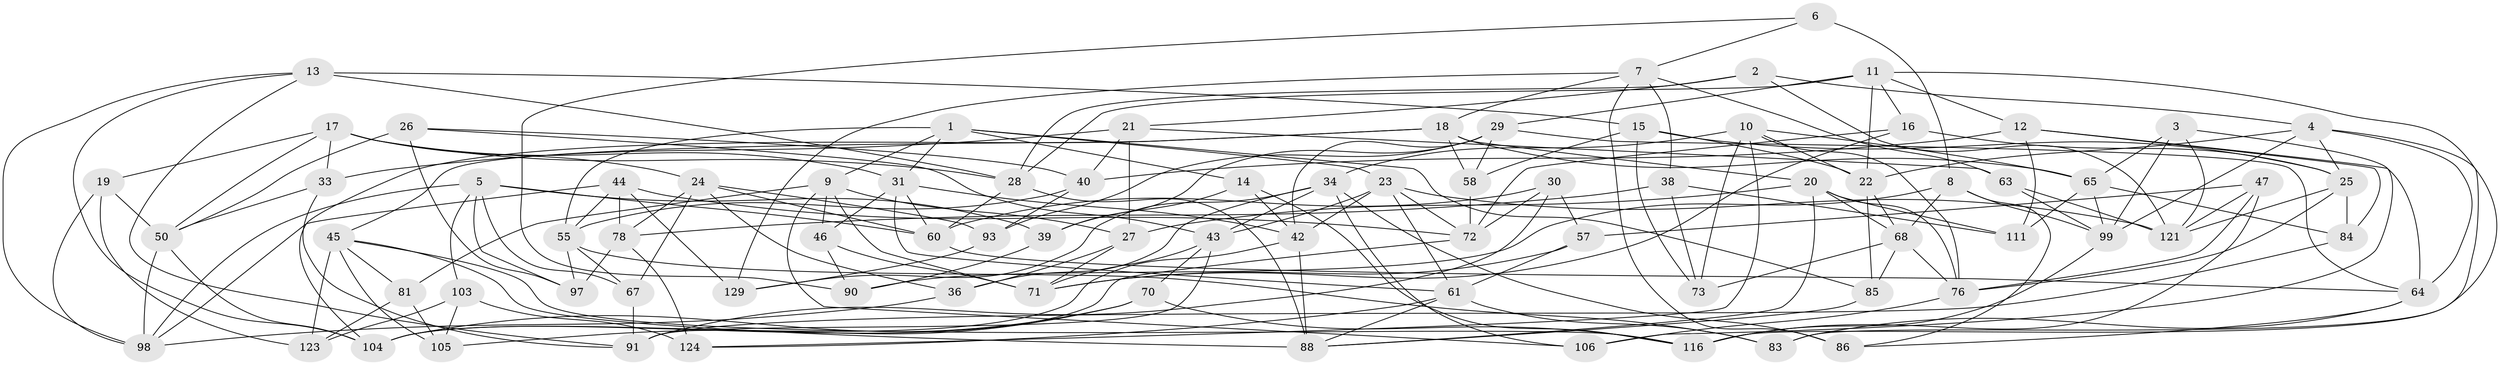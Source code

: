 // original degree distribution, {4: 1.0}
// Generated by graph-tools (version 1.1) at 2025/42/03/06/25 10:42:24]
// undirected, 82 vertices, 206 edges
graph export_dot {
graph [start="1"]
  node [color=gray90,style=filled];
  1 [super="+69"];
  2;
  3;
  4 [super="+87"];
  5 [super="+102"];
  6;
  7 [super="+54"];
  8 [super="+56"];
  9 [super="+49"];
  10 [super="+82"];
  11 [super="+109"];
  12 [super="+77"];
  13 [super="+100"];
  14;
  15 [super="+37"];
  16;
  17 [super="+122"];
  18 [super="+80"];
  19;
  20 [super="+51"];
  21 [super="+41"];
  22 [super="+35"];
  23 [super="+108"];
  24 [super="+48"];
  25 [super="+59"];
  26;
  27 [super="+66"];
  28 [super="+79"];
  29 [super="+32"];
  30;
  31 [super="+52"];
  33;
  34 [super="+53"];
  36;
  38;
  39;
  40 [super="+113"];
  42 [super="+74"];
  43 [super="+128"];
  44 [super="+75"];
  45 [super="+62"];
  46;
  47;
  50 [super="+115"];
  55 [super="+118"];
  57;
  58;
  60 [super="+96"];
  61 [super="+89"];
  63;
  64 [super="+126"];
  65 [super="+119"];
  67;
  68 [super="+101"];
  70;
  71 [super="+92"];
  72 [super="+117"];
  73;
  76 [super="+110"];
  78 [super="+95"];
  81;
  83;
  84;
  85;
  86;
  88 [super="+112"];
  90;
  91 [super="+94"];
  93;
  97;
  98 [super="+114"];
  99 [super="+107"];
  103;
  104 [super="+120"];
  105;
  106;
  111;
  116 [super="+125"];
  121 [super="+127"];
  123;
  124;
  129;
  1 -- 31;
  1 -- 23;
  1 -- 55;
  1 -- 85;
  1 -- 14;
  1 -- 9;
  2 -- 21;
  2 -- 4;
  2 -- 28;
  2 -- 121;
  3 -- 121;
  3 -- 106;
  3 -- 99;
  3 -- 65;
  4 -- 25;
  4 -- 99;
  4 -- 64;
  4 -- 83;
  4 -- 22;
  5 -- 60;
  5 -- 97;
  5 -- 67;
  5 -- 103;
  5 -- 39;
  5 -- 98;
  6 -- 90;
  6 -- 8 [weight=2];
  6 -- 7;
  7 -- 63;
  7 -- 86;
  7 -- 18;
  7 -- 38;
  7 -- 129;
  8 -- 86;
  8 -- 90;
  8 -- 68;
  8 -- 99;
  9 -- 46;
  9 -- 81;
  9 -- 106;
  9 -- 27;
  9 -- 71;
  10 -- 73;
  10 -- 124;
  10 -- 34;
  10 -- 65;
  10 -- 76;
  10 -- 22;
  11 -- 22;
  11 -- 116;
  11 -- 16;
  11 -- 29;
  11 -- 28;
  11 -- 12;
  12 -- 40 [weight=2];
  12 -- 64;
  12 -- 111;
  12 -- 84;
  13 -- 28;
  13 -- 15 [weight=2];
  13 -- 98;
  13 -- 91;
  13 -- 104;
  14 -- 116;
  14 -- 39;
  14 -- 42;
  15 -- 25;
  15 -- 58;
  15 -- 73;
  15 -- 22;
  16 -- 71;
  16 -- 25;
  16 -- 72;
  17 -- 50;
  17 -- 19;
  17 -- 24;
  17 -- 33;
  17 -- 28;
  17 -- 31;
  18 -- 58;
  18 -- 45;
  18 -- 65;
  18 -- 104;
  18 -- 20;
  19 -- 123;
  19 -- 98;
  19 -- 50;
  20 -- 111;
  20 -- 27;
  20 -- 88;
  20 -- 76;
  20 -- 68;
  21 -- 27 [weight=2];
  21 -- 63;
  21 -- 40;
  21 -- 33;
  22 -- 68;
  22 -- 85;
  23 -- 42;
  23 -- 61;
  23 -- 43;
  23 -- 72;
  23 -- 121;
  24 -- 93;
  24 -- 67;
  24 -- 36;
  24 -- 78;
  24 -- 60;
  25 -- 121;
  25 -- 84;
  25 -- 76;
  26 -- 50;
  26 -- 43;
  26 -- 97;
  26 -- 40;
  27 -- 36;
  27 -- 71;
  28 -- 88;
  28 -- 60;
  29 -- 42;
  29 -- 58;
  29 -- 64;
  29 -- 93;
  29 -- 39;
  30 -- 72;
  30 -- 57;
  30 -- 91;
  30 -- 60;
  31 -- 60;
  31 -- 46;
  31 -- 61;
  31 -- 42;
  33 -- 91;
  33 -- 50;
  34 -- 129;
  34 -- 86;
  34 -- 36;
  34 -- 106;
  34 -- 43;
  36 -- 98;
  38 -- 111;
  38 -- 73;
  38 -- 78;
  39 -- 90;
  40 -- 93;
  40 -- 55;
  42 -- 88;
  42 -- 104;
  43 -- 71;
  43 -- 91;
  43 -- 70;
  44 -- 72;
  44 -- 78 [weight=2];
  44 -- 129;
  44 -- 55;
  44 -- 98;
  45 -- 105;
  45 -- 116;
  45 -- 81;
  45 -- 123;
  45 -- 88;
  46 -- 90;
  46 -- 71;
  47 -- 57;
  47 -- 76;
  47 -- 116;
  47 -- 121;
  50 -- 98;
  50 -- 104;
  55 -- 83;
  55 -- 97;
  55 -- 67;
  57 -- 71;
  57 -- 61;
  58 -- 72;
  60 -- 64;
  61 -- 83;
  61 -- 88;
  61 -- 124;
  63 -- 99;
  63 -- 121;
  64 -- 86;
  64 -- 83;
  65 -- 84;
  65 -- 111;
  65 -- 99;
  67 -- 91;
  68 -- 85;
  68 -- 76;
  68 -- 73;
  70 -- 116;
  70 -- 105;
  70 -- 104;
  72 -- 104;
  76 -- 106;
  78 -- 97;
  78 -- 124;
  81 -- 123;
  81 -- 105;
  84 -- 91;
  85 -- 88;
  93 -- 129;
  99 -- 116;
  103 -- 123;
  103 -- 105;
  103 -- 124;
}
